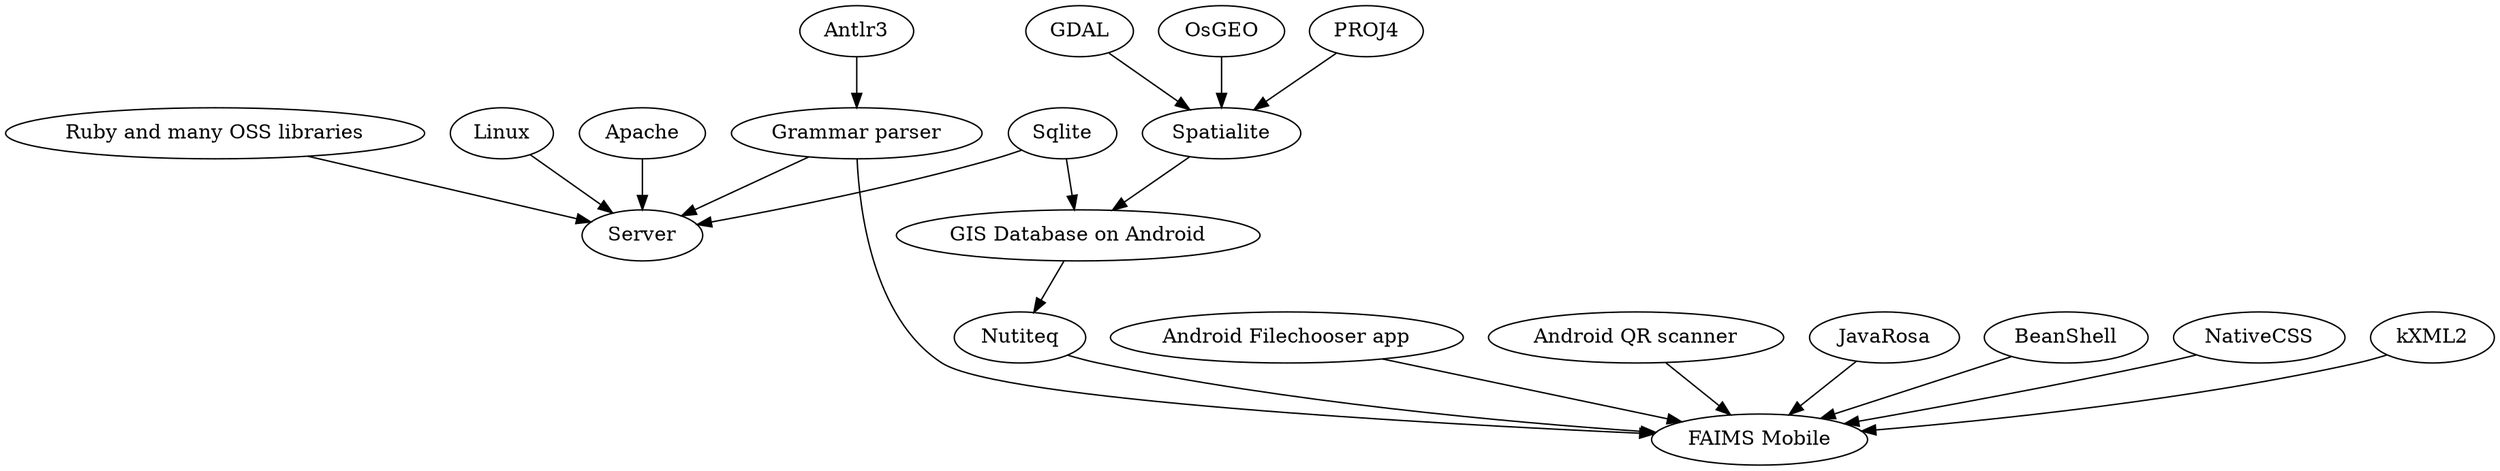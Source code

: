 digraph g {

GIS [label="GIS Database on Android"];
Grammar [label="Grammar parser"];
Mobile [label="FAIMS Mobile"];
filechooser [label="Android Filechooser app"];
qr [label="Android QR scanner"];
Ruby [label="Ruby and many OSS libraries"];

GDAL -> Spatialite;
OsGEO -> Spatialite;
PROJ4 -> Spatialite;

Spatialite -> GIS;
Sqlite -> GIS ;
Antlr3 -> Grammar;
Linux -> Server;
Apache -> Server;
Ruby -> Server;
Sqlite -> Server;

GIS -> Nutiteq;
Nutiteq -> Mobile;
Grammar -> Server;
Grammar -> Mobile;

JavaRosa -> Mobile;
BeanShell -> Mobile;
NativeCSS -> Mobile;
kXML2 -> Mobile;
filechooser -> Mobile;
qr -> Mobile;



}